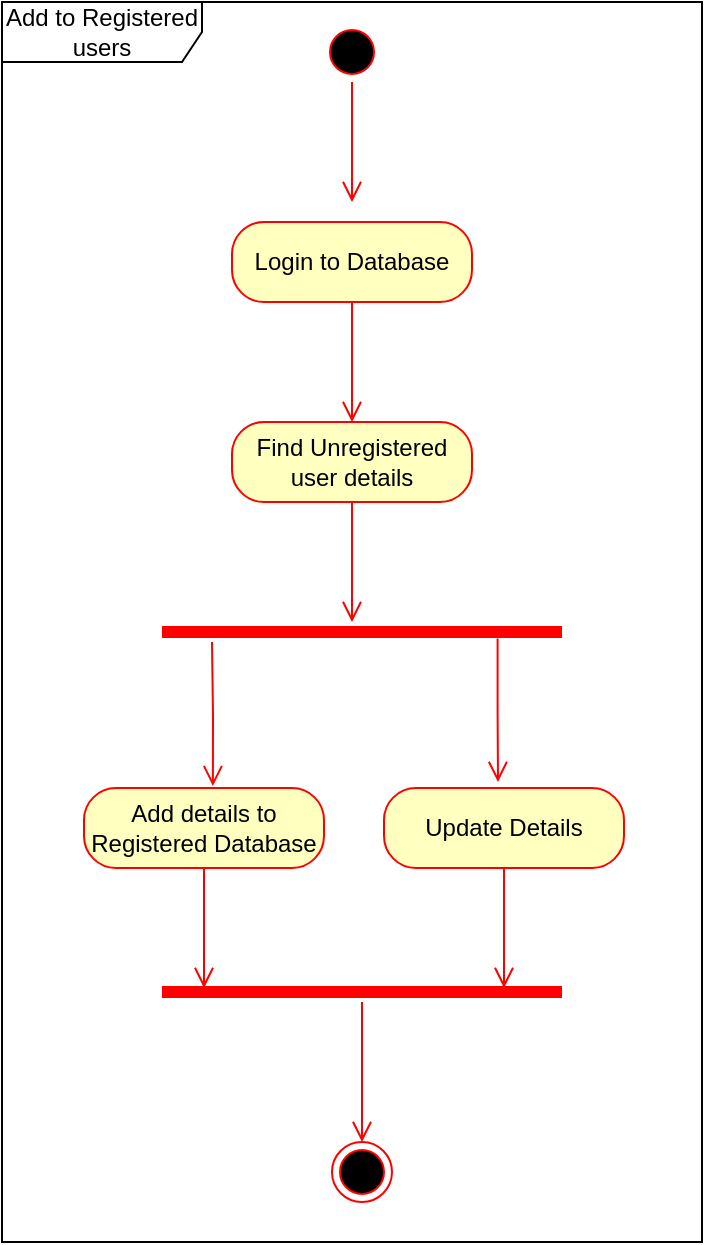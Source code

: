 <mxfile version="21.3.4" type="device">
  <diagram name="Page-1" id="8a8uSf18GncmKpz3h53U">
    <mxGraphModel dx="989" dy="567" grid="1" gridSize="10" guides="1" tooltips="1" connect="1" arrows="1" fold="1" page="1" pageScale="1" pageWidth="827" pageHeight="1169" math="0" shadow="0">
      <root>
        <mxCell id="0" />
        <mxCell id="1" parent="0" />
        <mxCell id="DOtMfXjXethDuWYTmN1W-1" value="" style="ellipse;html=1;shape=startState;fillColor=#000000;strokeColor=#ff0000;" vertex="1" parent="1">
          <mxGeometry x="420" y="120" width="30" height="30" as="geometry" />
        </mxCell>
        <mxCell id="DOtMfXjXethDuWYTmN1W-2" value="" style="edgeStyle=orthogonalEdgeStyle;html=1;verticalAlign=bottom;endArrow=open;endSize=8;strokeColor=#ff0000;rounded=0;" edge="1" source="DOtMfXjXethDuWYTmN1W-1" parent="1">
          <mxGeometry relative="1" as="geometry">
            <mxPoint x="435" y="210" as="targetPoint" />
          </mxGeometry>
        </mxCell>
        <mxCell id="DOtMfXjXethDuWYTmN1W-3" value="Login to Database" style="rounded=1;whiteSpace=wrap;html=1;arcSize=40;fontColor=#000000;fillColor=#ffffc0;strokeColor=#ff0000;" vertex="1" parent="1">
          <mxGeometry x="375" y="220" width="120" height="40" as="geometry" />
        </mxCell>
        <mxCell id="DOtMfXjXethDuWYTmN1W-4" value="" style="edgeStyle=orthogonalEdgeStyle;html=1;verticalAlign=bottom;endArrow=open;endSize=8;strokeColor=#ff0000;rounded=0;" edge="1" source="DOtMfXjXethDuWYTmN1W-3" parent="1">
          <mxGeometry relative="1" as="geometry">
            <mxPoint x="435" y="320" as="targetPoint" />
          </mxGeometry>
        </mxCell>
        <mxCell id="DOtMfXjXethDuWYTmN1W-5" value="Find Unregistered user details" style="rounded=1;whiteSpace=wrap;html=1;arcSize=40;fontColor=#000000;fillColor=#ffffc0;strokeColor=#ff0000;" vertex="1" parent="1">
          <mxGeometry x="375" y="320" width="120" height="40" as="geometry" />
        </mxCell>
        <mxCell id="DOtMfXjXethDuWYTmN1W-6" value="" style="edgeStyle=orthogonalEdgeStyle;html=1;verticalAlign=bottom;endArrow=open;endSize=8;strokeColor=#ff0000;rounded=0;" edge="1" source="DOtMfXjXethDuWYTmN1W-5" parent="1">
          <mxGeometry relative="1" as="geometry">
            <mxPoint x="435" y="420" as="targetPoint" />
          </mxGeometry>
        </mxCell>
        <mxCell id="DOtMfXjXethDuWYTmN1W-7" value="" style="shape=line;html=1;strokeWidth=6;strokeColor=#ff0000;" vertex="1" parent="1">
          <mxGeometry x="340" y="420" width="200" height="10" as="geometry" />
        </mxCell>
        <mxCell id="DOtMfXjXethDuWYTmN1W-8" value="" style="edgeStyle=orthogonalEdgeStyle;html=1;verticalAlign=bottom;endArrow=open;endSize=8;strokeColor=#ff0000;rounded=0;entryX=0.537;entryY=-0.024;entryDx=0;entryDy=0;entryPerimeter=0;" edge="1" parent="1" target="DOtMfXjXethDuWYTmN1W-11">
          <mxGeometry relative="1" as="geometry">
            <mxPoint x="366" y="480" as="targetPoint" />
            <mxPoint x="365" y="430" as="sourcePoint" />
            <Array as="points" />
          </mxGeometry>
        </mxCell>
        <mxCell id="DOtMfXjXethDuWYTmN1W-9" value="Update Details" style="rounded=1;whiteSpace=wrap;html=1;arcSize=40;fontColor=#000000;fillColor=#ffffc0;strokeColor=#ff0000;" vertex="1" parent="1">
          <mxGeometry x="451" y="503" width="120" height="40" as="geometry" />
        </mxCell>
        <mxCell id="DOtMfXjXethDuWYTmN1W-10" value="" style="edgeStyle=orthogonalEdgeStyle;html=1;verticalAlign=bottom;endArrow=open;endSize=8;strokeColor=#ff0000;rounded=0;" edge="1" source="DOtMfXjXethDuWYTmN1W-9" parent="1">
          <mxGeometry relative="1" as="geometry">
            <mxPoint x="511" y="603" as="targetPoint" />
          </mxGeometry>
        </mxCell>
        <mxCell id="DOtMfXjXethDuWYTmN1W-11" value="Add details to Registered Database" style="rounded=1;whiteSpace=wrap;html=1;arcSize=40;fontColor=#000000;fillColor=#ffffc0;strokeColor=#ff0000;" vertex="1" parent="1">
          <mxGeometry x="301" y="503" width="120" height="40" as="geometry" />
        </mxCell>
        <mxCell id="DOtMfXjXethDuWYTmN1W-12" value="" style="edgeStyle=orthogonalEdgeStyle;html=1;verticalAlign=bottom;endArrow=open;endSize=8;strokeColor=#ff0000;rounded=0;" edge="1" source="DOtMfXjXethDuWYTmN1W-11" parent="1">
          <mxGeometry relative="1" as="geometry">
            <mxPoint x="361" y="603" as="targetPoint" />
          </mxGeometry>
        </mxCell>
        <mxCell id="DOtMfXjXethDuWYTmN1W-13" value="" style="edgeStyle=orthogonalEdgeStyle;html=1;verticalAlign=bottom;endArrow=open;endSize=8;strokeColor=#ff0000;rounded=0;exitX=0.839;exitY=0.824;exitDx=0;exitDy=0;exitPerimeter=0;" edge="1" parent="1" source="DOtMfXjXethDuWYTmN1W-7">
          <mxGeometry relative="1" as="geometry">
            <mxPoint x="508" y="500" as="targetPoint" />
            <mxPoint x="365" y="430" as="sourcePoint" />
            <Array as="points" />
          </mxGeometry>
        </mxCell>
        <mxCell id="DOtMfXjXethDuWYTmN1W-14" value="" style="shape=line;html=1;strokeWidth=6;strokeColor=#ff0000;" vertex="1" parent="1">
          <mxGeometry x="340" y="600" width="200" height="10" as="geometry" />
        </mxCell>
        <mxCell id="DOtMfXjXethDuWYTmN1W-15" value="" style="edgeStyle=orthogonalEdgeStyle;html=1;verticalAlign=bottom;endArrow=open;endSize=8;strokeColor=#ff0000;rounded=0;" edge="1" source="DOtMfXjXethDuWYTmN1W-14" parent="1">
          <mxGeometry relative="1" as="geometry">
            <mxPoint x="440" y="680" as="targetPoint" />
          </mxGeometry>
        </mxCell>
        <mxCell id="DOtMfXjXethDuWYTmN1W-16" value="" style="ellipse;html=1;shape=endState;fillColor=#000000;strokeColor=#ff0000;" vertex="1" parent="1">
          <mxGeometry x="425" y="680" width="30" height="30" as="geometry" />
        </mxCell>
        <mxCell id="DOtMfXjXethDuWYTmN1W-17" value="Add to Registered users" style="shape=umlFrame;whiteSpace=wrap;html=1;pointerEvents=0;width=100;height=30;" vertex="1" parent="1">
          <mxGeometry x="260" y="110" width="350" height="620" as="geometry" />
        </mxCell>
      </root>
    </mxGraphModel>
  </diagram>
</mxfile>
